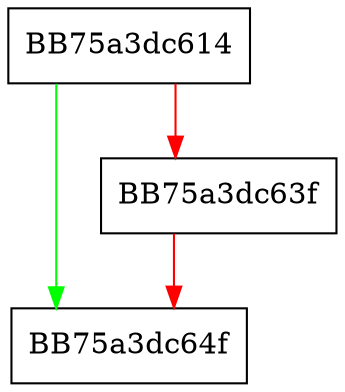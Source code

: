 digraph push_matched_paren {
  node [shape="box"];
  graph [splines=ortho];
  BB75a3dc614 -> BB75a3dc64f [color="green"];
  BB75a3dc614 -> BB75a3dc63f [color="red"];
  BB75a3dc63f -> BB75a3dc64f [color="red"];
}